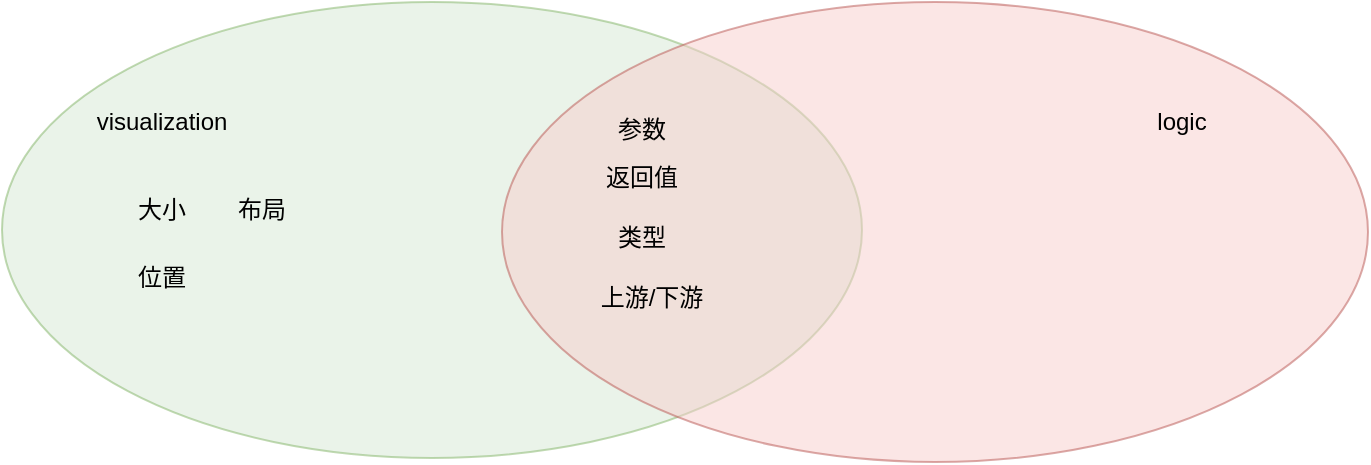 <mxfile version="10.7.5" type="github"><diagram id="7Z5uR6pRada7xlB4FMhy" name="Page-1"><mxGraphModel dx="918" dy="520" grid="1" gridSize="10" guides="1" tooltips="1" connect="1" arrows="1" fold="1" page="1" pageScale="1" pageWidth="1169" pageHeight="827" math="0" shadow="0"><root><mxCell id="0"/><mxCell id="1" parent="0"/><mxCell id="D-_iy9uYjlWwo87UWq9q-4" value="" style="ellipse;whiteSpace=wrap;html=1;opacity=50;fillColor=#d5e8d4;strokeColor=#82b366;" vertex="1" parent="1"><mxGeometry x="90" y="190" width="430" height="228" as="geometry"/></mxCell><mxCell id="D-_iy9uYjlWwo87UWq9q-6" value="" style="ellipse;whiteSpace=wrap;html=1;opacity=50;shadow=0;fillColor=#f8cecc;strokeColor=#b85450;" vertex="1" parent="1"><mxGeometry x="340" y="190" width="433" height="230" as="geometry"/></mxCell><mxCell id="D-_iy9uYjlWwo87UWq9q-7" value="visualization" style="text;html=1;strokeColor=none;fillColor=none;align=center;verticalAlign=middle;whiteSpace=wrap;rounded=0;shadow=0;opacity=50;" vertex="1" parent="1"><mxGeometry x="150" y="240" width="40" height="20" as="geometry"/></mxCell><mxCell id="D-_iy9uYjlWwo87UWq9q-8" value="logic" style="text;html=1;strokeColor=none;fillColor=none;align=center;verticalAlign=middle;whiteSpace=wrap;rounded=0;shadow=0;opacity=50;" vertex="1" parent="1"><mxGeometry x="660" y="240" width="40" height="20" as="geometry"/></mxCell><mxCell id="D-_iy9uYjlWwo87UWq9q-9" value="参数" style="text;html=1;strokeColor=none;fillColor=none;align=center;verticalAlign=middle;whiteSpace=wrap;rounded=0;shadow=0;opacity=50;" vertex="1" parent="1"><mxGeometry x="390" y="244" width="40" height="20" as="geometry"/></mxCell><mxCell id="D-_iy9uYjlWwo87UWq9q-10" value="返回值" style="text;html=1;strokeColor=none;fillColor=none;align=center;verticalAlign=middle;whiteSpace=wrap;rounded=0;shadow=0;opacity=50;" vertex="1" parent="1"><mxGeometry x="390" y="268" width="40" height="20" as="geometry"/></mxCell><mxCell id="D-_iy9uYjlWwo87UWq9q-11" value="类型" style="text;html=1;strokeColor=none;fillColor=none;align=center;verticalAlign=middle;whiteSpace=wrap;rounded=0;shadow=0;opacity=50;" vertex="1" parent="1"><mxGeometry x="390" y="298" width="40" height="20" as="geometry"/></mxCell><mxCell id="D-_iy9uYjlWwo87UWq9q-12" value="大小" style="text;html=1;strokeColor=none;fillColor=none;align=center;verticalAlign=middle;whiteSpace=wrap;rounded=0;shadow=0;opacity=50;" vertex="1" parent="1"><mxGeometry x="150" y="284" width="40" height="20" as="geometry"/></mxCell><mxCell id="D-_iy9uYjlWwo87UWq9q-13" value="位置" style="text;html=1;strokeColor=none;fillColor=none;align=center;verticalAlign=middle;whiteSpace=wrap;rounded=0;shadow=0;opacity=50;" vertex="1" parent="1"><mxGeometry x="150" y="318" width="40" height="20" as="geometry"/></mxCell><mxCell id="D-_iy9uYjlWwo87UWq9q-15" value="上游/下游" style="text;html=1;strokeColor=none;fillColor=none;align=center;verticalAlign=middle;whiteSpace=wrap;rounded=0;shadow=0;opacity=50;" vertex="1" parent="1"><mxGeometry x="380" y="328" width="70" height="20" as="geometry"/></mxCell><mxCell id="D-_iy9uYjlWwo87UWq9q-16" value="布局" style="text;html=1;strokeColor=none;fillColor=none;align=center;verticalAlign=middle;whiteSpace=wrap;rounded=0;shadow=0;opacity=50;" vertex="1" parent="1"><mxGeometry x="200" y="284" width="40" height="20" as="geometry"/></mxCell></root></mxGraphModel></diagram></mxfile>
